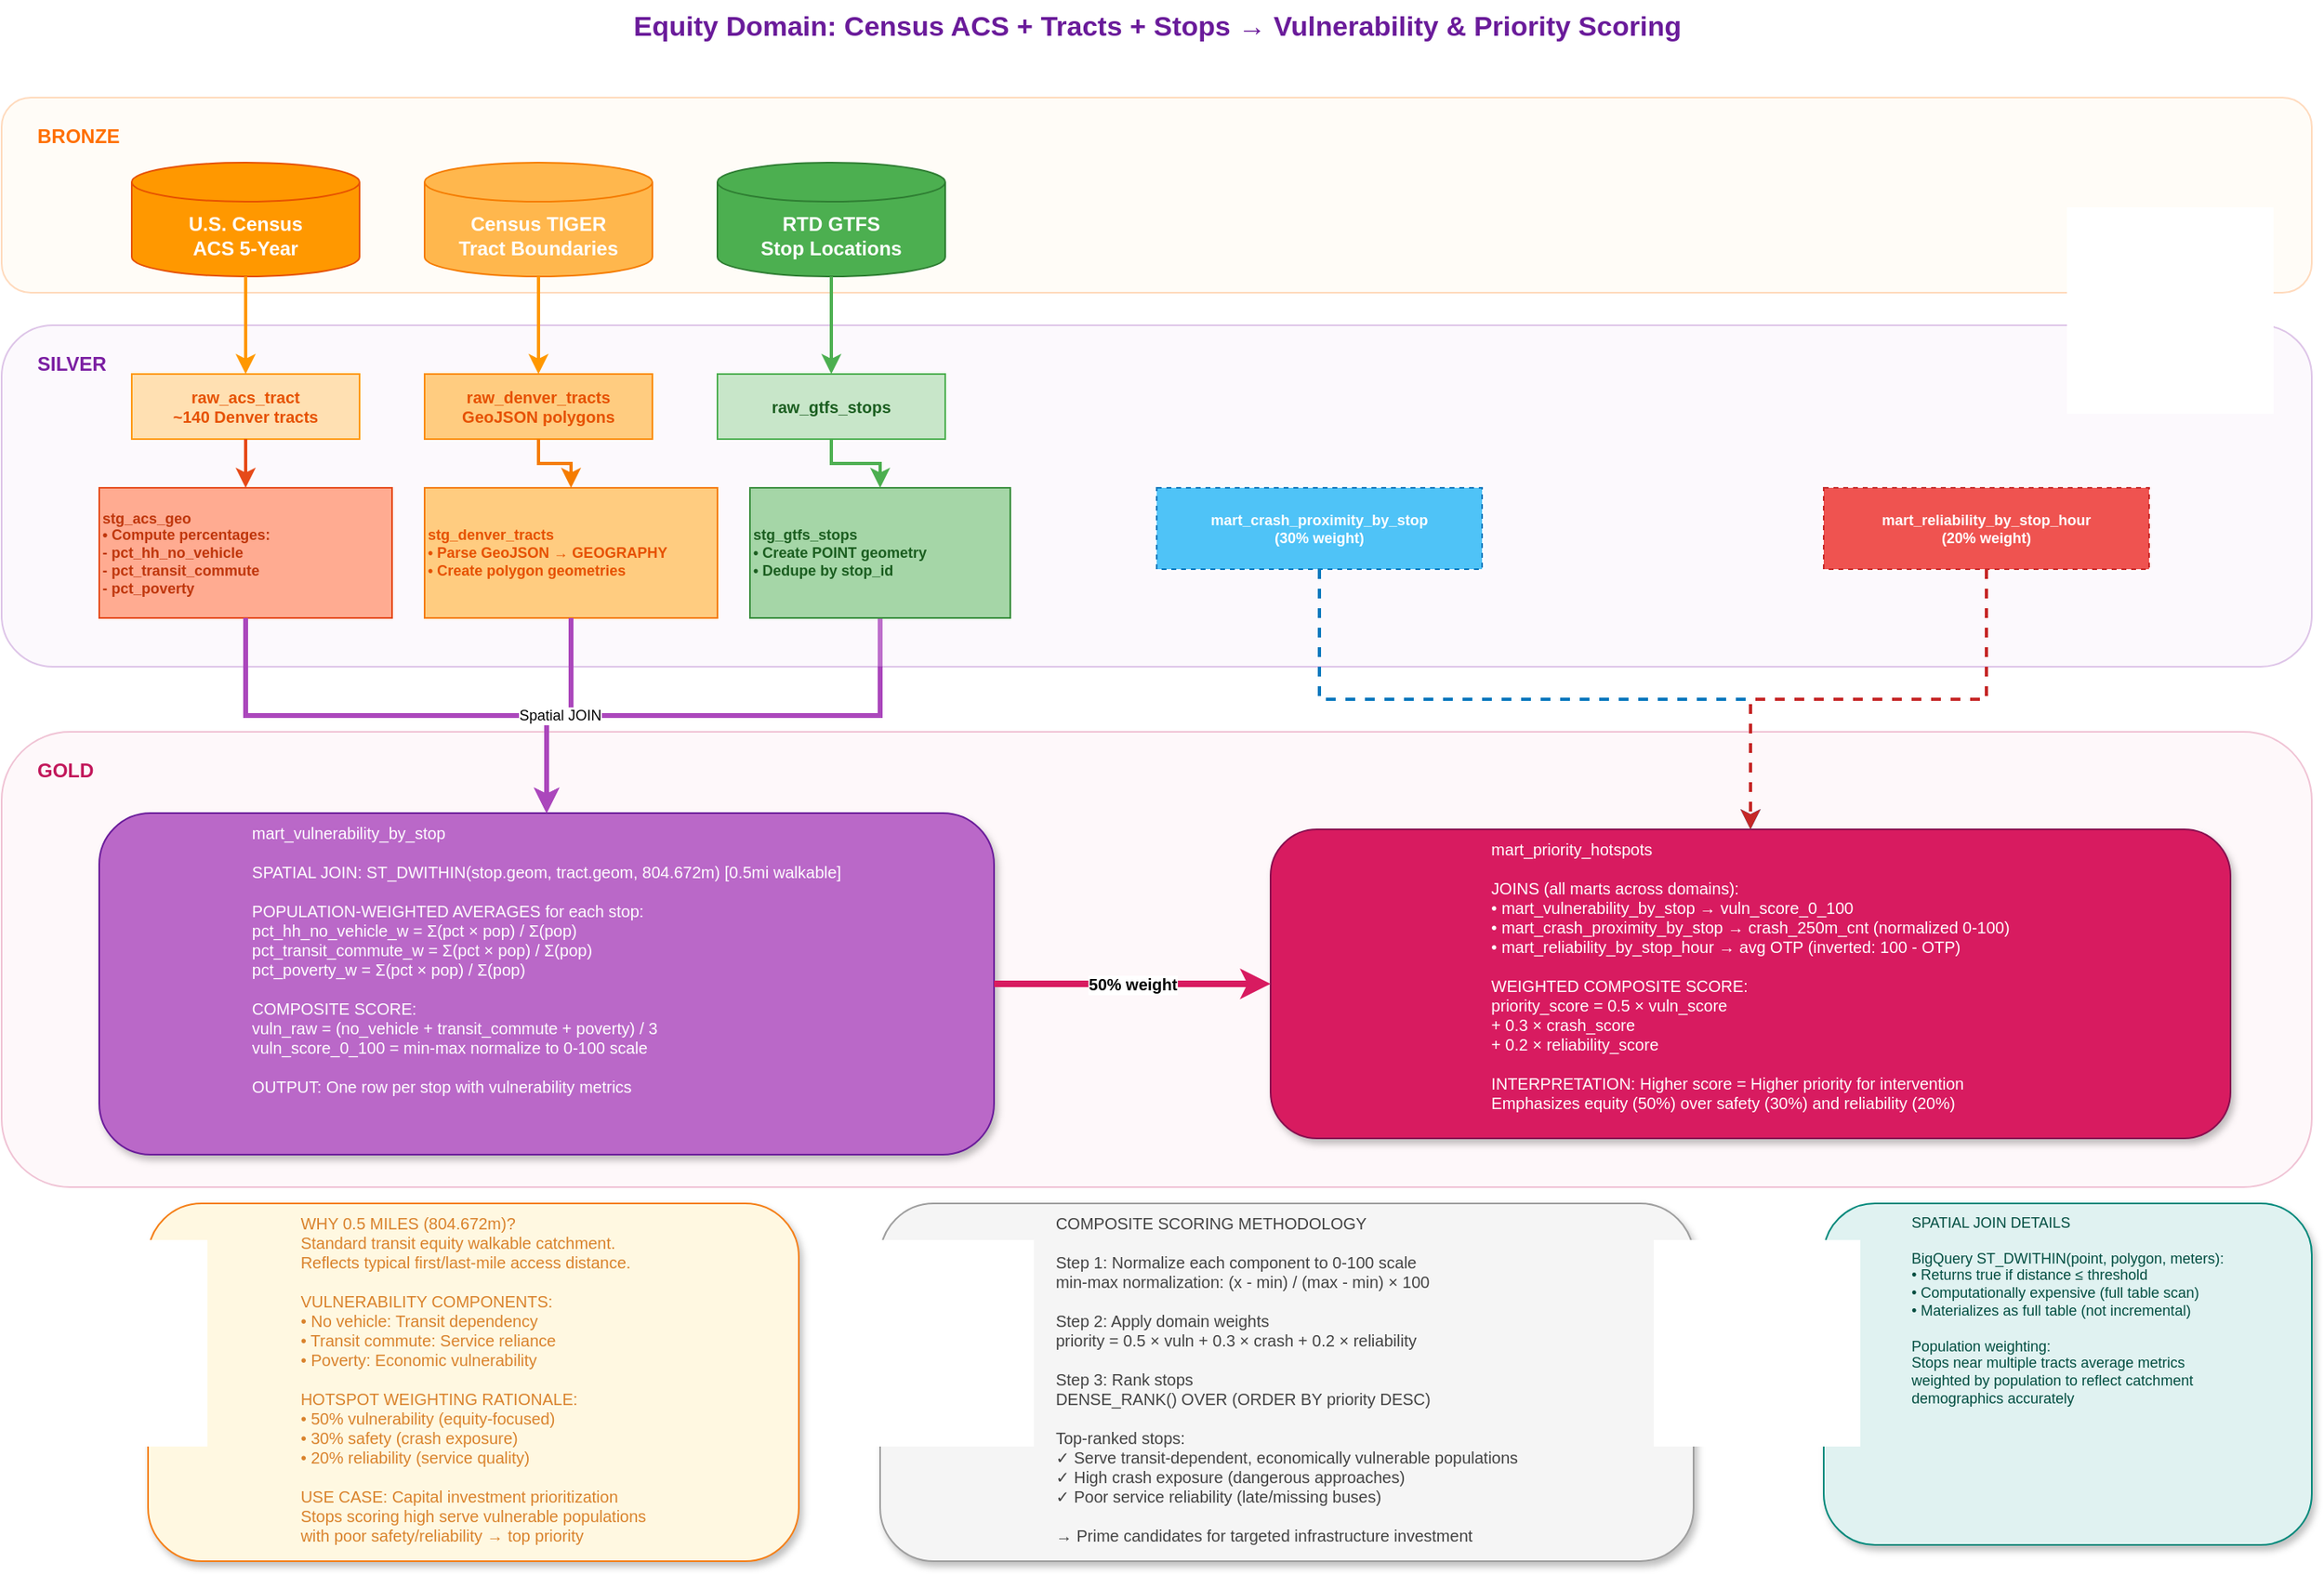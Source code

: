 <mxfile>
    <diagram id="equity-lineage" name="Equity Domain Lineage">
        <mxGraphModel dx="418" dy="695" grid="1" gridSize="10" guides="1" tooltips="1" connect="1" arrows="1" fold="1" page="1" pageScale="1" pageWidth="1500" pageHeight="1000" math="0" shadow="0">
            <root>
                <mxCell id="0"/>
                <mxCell id="1" parent="0"/>
                <mxCell id="e9" value="" style="edgeStyle=orthogonalEdgeStyle;rounded=0;html=1;strokeWidth=3;strokeColor=#ab47bc;" parent="1" source="stg-stops" target="mart-vuln" edge="1">
                    <mxGeometry relative="1" as="geometry"/>
                </mxCell>
                <mxCell id="title" value="Equity Domain: Census ACS + Tracts + Stops → Vulnerability &amp; Priority Scoring" style="text;html=1;strokeColor=none;fillColor=none;align=center;fontSize=17;fontStyle=1;fontColor=#6a1b9a;" parent="1" vertex="1">
                    <mxGeometry x="150" y="20" width="1200" height="40" as="geometry"/>
                </mxCell>
                <mxCell id="bg-bronze" value="" style="rounded=1;whiteSpace=wrap;html=1;fillColor=#fff3e0;strokeColor=#ff6f00;opacity=25;" parent="1" vertex="1">
                    <mxGeometry x="40" y="80" width="1420" height="120" as="geometry"/>
                </mxCell>
                <mxCell id="bg-silver" value="" style="rounded=1;whiteSpace=wrap;html=1;fillColor=#f3e5f5;strokeColor=#7b1fa2;opacity=25;" parent="1" vertex="1">
                    <mxGeometry x="40" y="220" width="1420" height="210" as="geometry"/>
                </mxCell>
                <mxCell id="bg-gold" value="" style="rounded=1;whiteSpace=wrap;html=1;fillColor=#fce4ec;strokeColor=#c2185b;opacity=25;" parent="1" vertex="1">
                    <mxGeometry x="40" y="470" width="1420" height="280" as="geometry"/>
                </mxCell>
                <mxCell id="label-bronze" value="BRONZE" style="text;html=1;strokeColor=none;fillColor=none;align=left;fontSize=12;fontStyle=1;fontColor=#ff6f00;" parent="1" vertex="1">
                    <mxGeometry x="60" y="90" width="80" height="20" as="geometry"/>
                </mxCell>
                <mxCell id="label-silver" value="SILVER" style="text;html=1;strokeColor=none;fillColor=none;align=left;fontSize=12;fontStyle=1;fontColor=#7b1fa2;" parent="1" vertex="1">
                    <mxGeometry x="60" y="230" width="80" height="20" as="geometry"/>
                </mxCell>
                <mxCell id="label-gold" value="GOLD" style="text;html=1;strokeColor=none;fillColor=none;align=left;fontSize=12;fontStyle=1;fontColor=#c2185b;" parent="1" vertex="1">
                    <mxGeometry x="60" y="480" width="80" height="20" as="geometry"/>
                </mxCell>
                <mxCell id="src-acs" value="U.S. Census&#xa;ACS 5-Year" style="shape=cylinder3;whiteSpace=wrap;html=1;boundedLbl=1;size=12;fillColor=#ff9800;strokeColor=#e65100;fontColor=#ffffff;fontStyle=1;" parent="1" vertex="1">
                    <mxGeometry x="120" y="120" width="140" height="70" as="geometry"/>
                </mxCell>
                <mxCell id="src-tracts" value="Census TIGER&#xa;Tract Boundaries" style="shape=cylinder3;whiteSpace=wrap;html=1;boundedLbl=1;size=12;fillColor=#ffb74d;strokeColor=#f57c00;fontColor=#ffffff;fontStyle=1;" parent="1" vertex="1">
                    <mxGeometry x="300" y="120" width="140" height="70" as="geometry"/>
                </mxCell>
                <mxCell id="src-stops" value="RTD GTFS&#xa;Stop Locations" style="shape=cylinder3;whiteSpace=wrap;html=1;boundedLbl=1;size=12;fillColor=#4caf50;strokeColor=#2e7d32;fontColor=#ffffff;fontStyle=1;" parent="1" vertex="1">
                    <mxGeometry x="480" y="120" width="140" height="70" as="geometry"/>
                </mxCell>
                <mxCell id="raw-acs" value="raw_acs_tract&#xa;~140 Denver tracts" style="rounded=0;whiteSpace=wrap;html=1;fillColor=#ffe0b2;strokeColor=#ff9800;fontColor=#e65100;fontStyle=1;fontSize=10;" parent="1" vertex="1">
                    <mxGeometry x="120" y="250" width="140" height="40" as="geometry"/>
                </mxCell>
                <mxCell id="raw-tracts" value="raw_denver_tracts&#xa;GeoJSON polygons" style="rounded=0;whiteSpace=wrap;html=1;fillColor=#ffcc80;strokeColor=#fb8c00;fontColor=#e65100;fontStyle=1;fontSize=10;" parent="1" vertex="1">
                    <mxGeometry x="300" y="250" width="140" height="40" as="geometry"/>
                </mxCell>
                <mxCell id="raw-stops" value="raw_gtfs_stops" style="rounded=0;whiteSpace=wrap;html=1;fillColor=#c8e6c9;strokeColor=#4caf50;fontColor=#1b5e20;fontStyle=1;fontSize=10;" parent="1" vertex="1">
                    <mxGeometry x="480" y="250" width="140" height="40" as="geometry"/>
                </mxCell>
                <mxCell id="stg-acs" value="stg_acs_geo&#xa;• Compute percentages:&#xa;  - pct_hh_no_vehicle&#xa;  - pct_transit_commute&#xa;  - pct_poverty" style="rounded=0;whiteSpace=wrap;html=1;fillColor=#ffab91;strokeColor=#e64a19;fontColor=#bf360c;fontStyle=1;fontSize=9;align=left;" parent="1" vertex="1">
                    <mxGeometry x="100" y="320" width="180" height="80" as="geometry"/>
                </mxCell>
                <mxCell id="stg-tracts" value="stg_denver_tracts&#xa;• Parse GeoJSON → GEOGRAPHY&#xa;• Create polygon geometries" style="rounded=0;whiteSpace=wrap;html=1;fillColor=#ffcc80;strokeColor=#f57c00;fontColor=#e65100;fontStyle=1;fontSize=9;align=left;" parent="1" vertex="1">
                    <mxGeometry x="300" y="320" width="180" height="80" as="geometry"/>
                </mxCell>
                <mxCell id="stg-stops" value="stg_gtfs_stops&#xa;• Create POINT geometry&#xa;• Dedupe by stop_id" style="rounded=0;whiteSpace=wrap;html=1;fillColor=#a5d6a7;strokeColor=#388e3c;fontColor=#1b5e20;fontStyle=1;fontSize=9;align=left;" parent="1" vertex="1">
                    <mxGeometry x="500" y="320" width="160" height="80" as="geometry"/>
                </mxCell>
                <mxCell id="mart-vuln" value="&lt;div style=&quot;text-align: justify;&quot;&gt;&lt;span style=&quot;background-color: transparent; font-weight: normal;&quot;&gt;&lt;font style=&quot;color: rgb(255, 255, 255);&quot;&gt;mart_vulnerability_by_stop&lt;/font&gt;&lt;/span&gt;&lt;/div&gt;&lt;div style=&quot;text-align: justify;&quot;&gt;&lt;font style=&quot;color: rgb(255, 255, 255); font-weight: normal;&quot;&gt;&lt;br&gt;&lt;/font&gt;&lt;/div&gt;&lt;div style=&quot;text-align: justify;&quot;&gt;&lt;span style=&quot;background-color: transparent; font-weight: normal;&quot;&gt;&lt;font style=&quot;color: rgb(255, 255, 255);&quot;&gt;SPATIAL JOIN: ST_DWITHIN(stop.geom, tract.geom, 804.672m)  [0.5mi walkable]&lt;/font&gt;&lt;/span&gt;&lt;/div&gt;&lt;div style=&quot;text-align: justify;&quot;&gt;&lt;font style=&quot;color: rgb(255, 255, 255); font-weight: normal;&quot;&gt;&lt;br&gt;&lt;/font&gt;&lt;/div&gt;&lt;div style=&quot;text-align: justify;&quot;&gt;&lt;span style=&quot;background-color: transparent; font-weight: normal;&quot;&gt;&lt;font style=&quot;color: rgb(255, 255, 255);&quot;&gt;POPULATION-WEIGHTED AVERAGES for each stop:&lt;/font&gt;&lt;/span&gt;&lt;/div&gt;&lt;div style=&quot;text-align: justify;&quot;&gt;&lt;span style=&quot;background-color: transparent; font-weight: normal;&quot;&gt;&lt;font style=&quot;color: rgb(255, 255, 255);&quot;&gt;pct_hh_no_vehicle_w = Σ(pct × pop) / Σ(pop)&lt;/font&gt;&lt;/span&gt;&lt;/div&gt;&lt;div style=&quot;text-align: justify;&quot;&gt;&lt;span style=&quot;background-color: transparent; font-weight: normal;&quot;&gt;&lt;font style=&quot;color: rgb(255, 255, 255);&quot;&gt;pct_transit_commute_w = Σ(pct × pop) / Σ(pop)&lt;/font&gt;&lt;/span&gt;&lt;/div&gt;&lt;div style=&quot;text-align: justify;&quot;&gt;&lt;span style=&quot;background-color: transparent; font-weight: normal;&quot;&gt;&lt;font style=&quot;color: rgb(255, 255, 255);&quot;&gt;pct_poverty_w = Σ(pct × pop) / Σ(pop)&lt;/font&gt;&lt;/span&gt;&lt;/div&gt;&lt;div style=&quot;text-align: justify;&quot;&gt;&lt;font style=&quot;color: rgb(255, 255, 255); font-weight: normal;&quot;&gt;&lt;br&gt;&lt;/font&gt;&lt;/div&gt;&lt;div style=&quot;text-align: justify;&quot;&gt;&lt;span style=&quot;background-color: transparent; font-weight: normal;&quot;&gt;&lt;font style=&quot;color: rgb(255, 255, 255);&quot;&gt;COMPOSITE SCORE:&lt;/font&gt;&lt;/span&gt;&lt;/div&gt;&lt;div style=&quot;text-align: justify;&quot;&gt;&lt;span style=&quot;background-color: transparent; font-weight: normal;&quot;&gt;&lt;font style=&quot;color: rgb(255, 255, 255);&quot;&gt;vuln_raw = (no_vehicle + transit_commute + poverty) / 3&lt;/font&gt;&lt;/span&gt;&lt;/div&gt;&lt;div style=&quot;text-align: justify;&quot;&gt;&lt;span style=&quot;background-color: transparent; font-weight: normal;&quot;&gt;&lt;font style=&quot;color: rgb(255, 255, 255);&quot;&gt;vuln_score_0_100 = min-max normalize to 0-100 scale&lt;/font&gt;&lt;/span&gt;&lt;/div&gt;&lt;div style=&quot;text-align: justify;&quot;&gt;&lt;font style=&quot;color: rgb(255, 255, 255); font-weight: normal;&quot;&gt;&lt;br&gt;&lt;/font&gt;&lt;/div&gt;&lt;div style=&quot;text-align: justify;&quot;&gt;&lt;span style=&quot;background-color: transparent; font-weight: normal;&quot;&gt;&lt;font style=&quot;color: rgb(255, 255, 255);&quot;&gt;OUTPUT: One row per stop with vulnerability metrics&lt;/font&gt;&lt;/span&gt;&lt;/div&gt;" style="rounded=1;whiteSpace=wrap;html=1;fillColor=#ba68c8;strokeColor=#6a1b9a;fontColor=#ffffff;fontStyle=1;fontSize=10;shadow=1;align=center;verticalAlign=top;" parent="1" vertex="1">
                    <mxGeometry x="100" y="520" width="550" height="210" as="geometry"/>
                </mxCell>
                <mxCell id="mart-hotspot" value="&lt;div style=&quot;text-align: justify;&quot;&gt;&lt;span style=&quot;background-color: transparent; font-weight: normal;&quot;&gt;&lt;font style=&quot;color: rgb(255, 255, 255);&quot;&gt;mart_priority_hotspots&lt;/font&gt;&lt;/span&gt;&lt;/div&gt;&lt;div style=&quot;text-align: justify;&quot;&gt;&lt;font style=&quot;color: rgb(255, 255, 255); font-weight: normal;&quot;&gt;&lt;br&gt;&lt;/font&gt;&lt;/div&gt;&lt;div style=&quot;text-align: justify;&quot;&gt;&lt;span style=&quot;background-color: transparent; font-weight: normal;&quot;&gt;&lt;font style=&quot;color: rgb(255, 255, 255);&quot;&gt;JOINS (all marts across domains):&lt;/font&gt;&lt;/span&gt;&lt;/div&gt;&lt;div style=&quot;text-align: justify;&quot;&gt;&lt;span style=&quot;background-color: transparent; font-weight: normal;&quot;&gt;&lt;font style=&quot;color: rgb(255, 255, 255);&quot;&gt;• mart_vulnerability_by_stop → vuln_score_0_100&lt;/font&gt;&lt;/span&gt;&lt;/div&gt;&lt;div style=&quot;text-align: justify;&quot;&gt;&lt;span style=&quot;background-color: transparent; font-weight: normal;&quot;&gt;&lt;font style=&quot;color: rgb(255, 255, 255);&quot;&gt;• mart_crash_proximity_by_stop → crash_250m_cnt (normalized 0-100)&lt;/font&gt;&lt;/span&gt;&lt;/div&gt;&lt;div style=&quot;text-align: justify;&quot;&gt;&lt;span style=&quot;background-color: transparent; font-weight: normal;&quot;&gt;&lt;font style=&quot;color: rgb(255, 255, 255);&quot;&gt;• mart_reliability_by_stop_hour → avg OTP (inverted: 100 - OTP)&lt;/font&gt;&lt;/span&gt;&lt;/div&gt;&lt;div style=&quot;text-align: justify;&quot;&gt;&lt;font style=&quot;color: rgb(255, 255, 255); font-weight: normal;&quot;&gt;&lt;br&gt;&lt;/font&gt;&lt;/div&gt;&lt;div style=&quot;text-align: justify;&quot;&gt;&lt;span style=&quot;background-color: transparent; font-weight: normal;&quot;&gt;&lt;font style=&quot;color: rgb(255, 255, 255);&quot;&gt;WEIGHTED COMPOSITE SCORE:&lt;/font&gt;&lt;/span&gt;&lt;/div&gt;&lt;div style=&quot;text-align: justify;&quot;&gt;&lt;span style=&quot;background-color: transparent; font-weight: normal;&quot;&gt;&lt;font style=&quot;color: rgb(255, 255, 255);&quot;&gt;priority_score = 0.5 × vuln_score&lt;/font&gt;&lt;/span&gt;&lt;/div&gt;&lt;div style=&quot;text-align: justify;&quot;&gt;&lt;span style=&quot;background-color: transparent; font-weight: normal;&quot;&gt;&lt;font style=&quot;color: rgb(255, 255, 255);&quot;&gt;+ 0.3 × crash_score&lt;/font&gt;&lt;/span&gt;&lt;/div&gt;&lt;div style=&quot;text-align: justify;&quot;&gt;&lt;span style=&quot;background-color: transparent; font-weight: normal;&quot;&gt;&lt;font style=&quot;color: rgb(255, 255, 255);&quot;&gt;+ 0.2 × reliability_score&lt;/font&gt;&lt;/span&gt;&lt;/div&gt;&lt;div style=&quot;text-align: justify;&quot;&gt;&lt;font style=&quot;color: rgb(255, 255, 255); font-weight: normal;&quot;&gt;&lt;br&gt;&lt;/font&gt;&lt;/div&gt;&lt;div style=&quot;text-align: justify;&quot;&gt;&lt;span style=&quot;background-color: transparent; font-weight: normal;&quot;&gt;&lt;font style=&quot;color: rgb(255, 255, 255);&quot;&gt;INTERPRETATION: Higher score = Higher priority for intervention&lt;/font&gt;&lt;/span&gt;&lt;/div&gt;&lt;div style=&quot;text-align: justify;&quot;&gt;&lt;span style=&quot;background-color: transparent; font-weight: normal;&quot;&gt;&lt;font style=&quot;color: rgb(255, 255, 255);&quot;&gt;Emphasizes equity (50%) over safety (30%) and reliability (20%)&lt;/font&gt;&lt;/span&gt;&lt;/div&gt;" style="rounded=1;whiteSpace=wrap;html=1;fillColor=#d81b60;strokeColor=#880e4f;fontColor=#ffffff;fontStyle=1;fontSize=10;shadow=1;align=center;verticalAlign=top;" parent="1" vertex="1">
                    <mxGeometry x="820" y="530" width="590" height="190" as="geometry"/>
                </mxCell>
                <mxCell id="e1" value="" style="edgeStyle=orthogonalEdgeStyle;rounded=0;html=1;strokeWidth=2;strokeColor=#ff9800;" parent="1" source="src-acs" target="raw-acs" edge="1">
                    <mxGeometry relative="1" as="geometry"/>
                </mxCell>
                <mxCell id="e2" value="" style="edgeStyle=orthogonalEdgeStyle;rounded=0;html=1;strokeWidth=2;strokeColor=#ff9800;" parent="1" source="src-tracts" target="raw-tracts" edge="1">
                    <mxGeometry relative="1" as="geometry"/>
                </mxCell>
                <mxCell id="e3" value="" style="edgeStyle=orthogonalEdgeStyle;rounded=0;html=1;strokeWidth=2;strokeColor=#4caf50;" parent="1" source="src-stops" target="raw-stops" edge="1">
                    <mxGeometry relative="1" as="geometry"/>
                </mxCell>
                <mxCell id="e4" value="" style="edgeStyle=orthogonalEdgeStyle;rounded=0;html=1;strokeWidth=2;strokeColor=#e64a19;" parent="1" source="raw-acs" target="stg-acs" edge="1">
                    <mxGeometry relative="1" as="geometry"/>
                </mxCell>
                <mxCell id="e5" value="" style="edgeStyle=orthogonalEdgeStyle;rounded=0;html=1;strokeWidth=2;strokeColor=#f57c00;" parent="1" source="raw-tracts" target="stg-tracts" edge="1">
                    <mxGeometry relative="1" as="geometry"/>
                </mxCell>
                <mxCell id="e6" value="" style="edgeStyle=orthogonalEdgeStyle;rounded=0;html=1;strokeWidth=2;strokeColor=#4caf50;" parent="1" source="raw-stops" target="stg-stops" edge="1">
                    <mxGeometry relative="1" as="geometry"/>
                </mxCell>
                <mxCell id="e7" value="" style="edgeStyle=orthogonalEdgeStyle;rounded=0;html=1;strokeWidth=3;strokeColor=#ab47bc;" parent="1" source="stg-acs" target="mart-vuln" edge="1">
                    <mxGeometry relative="1" as="geometry"/>
                </mxCell>
                <mxCell id="e8" value="Spatial JOIN" style="edgeStyle=orthogonalEdgeStyle;rounded=0;html=1;strokeWidth=3;strokeColor=#ab47bc;fontSize=9;" parent="1" source="stg-tracts" target="mart-vuln" edge="1">
                    <mxGeometry relative="1" as="geometry">
                        <mxPoint as="offset"/>
                    </mxGeometry>
                </mxCell>
                <mxCell id="e10" value="50% weight" style="edgeStyle=orthogonalEdgeStyle;rounded=0;html=1;strokeWidth=4;strokeColor=#d81b60;fontSize=10;fontStyle=1;" parent="1" source="mart-vuln" target="mart-hotspot" edge="1">
                    <mxGeometry relative="1" as="geometry"/>
                </mxCell>
                <mxCell id="cross1" value="mart_crash_proximity_by_stop&#xa;(30% weight)" style="rounded=0;whiteSpace=wrap;html=1;fillColor=#4fc3f7;strokeColor=#0277bd;fontColor=#ffffff;fontSize=9;fontStyle=1;dashed=1;" parent="1" vertex="1">
                    <mxGeometry x="750" y="320" width="200" height="50" as="geometry"/>
                </mxCell>
                <mxCell id="cross2" value="mart_reliability_by_stop_hour&#xa;(20% weight)" style="rounded=0;whiteSpace=wrap;html=1;fillColor=#ef5350;strokeColor=#c62828;fontColor=#ffffff;fontSize=9;fontStyle=1;dashed=1;" parent="1" vertex="1">
                    <mxGeometry x="1160" y="320" width="200" height="50" as="geometry"/>
                </mxCell>
                <mxCell id="e11" value="" style="edgeStyle=orthogonalEdgeStyle;rounded=0;html=1;strokeWidth=2;strokeColor=#0277bd;dashed=1;" parent="1" source="cross1" target="mart-hotspot" edge="1">
                    <mxGeometry relative="1" as="geometry"/>
                </mxCell>
                <mxCell id="e12" value="" style="edgeStyle=orthogonalEdgeStyle;rounded=0;html=1;strokeWidth=2;strokeColor=#c62828;dashed=1;" parent="1" source="cross2" target="mart-hotspot" edge="1">
                    <mxGeometry relative="1" as="geometry"/>
                </mxCell>
                <mxCell id="insights" value="&lt;div style=&quot;text-align: justify;&quot;&gt;&lt;span style=&quot;background-color: transparent; font-weight: normal;&quot;&gt;&lt;font style=&quot;color: rgb(217, 130, 44);&quot;&gt;WHY 0.5 MILES (804.672m)?&lt;/font&gt;&lt;/span&gt;&lt;/div&gt;&lt;div style=&quot;text-align: justify;&quot;&gt;&lt;span style=&quot;background-color: transparent; font-weight: normal;&quot;&gt;&lt;font style=&quot;color: rgb(217, 130, 44);&quot;&gt;Standard transit equity walkable catchment.&lt;/font&gt;&lt;/span&gt;&lt;/div&gt;&lt;div style=&quot;text-align: justify;&quot;&gt;&lt;span style=&quot;background-color: transparent; font-weight: normal;&quot;&gt;&lt;font style=&quot;color: rgb(217, 130, 44);&quot;&gt;Reflects typical first/last-mile access distance.&lt;/font&gt;&lt;/span&gt;&lt;/div&gt;&lt;div style=&quot;text-align: justify;&quot;&gt;&lt;font style=&quot;color: rgb(217, 130, 44); font-weight: normal;&quot;&gt;&lt;br&gt;&lt;/font&gt;&lt;/div&gt;&lt;div style=&quot;text-align: justify;&quot;&gt;&lt;span style=&quot;background-color: transparent; font-weight: normal;&quot;&gt;&lt;font style=&quot;color: rgb(217, 130, 44);&quot;&gt;VULNERABILITY COMPONENTS:&lt;/font&gt;&lt;/span&gt;&lt;/div&gt;&lt;div style=&quot;text-align: justify;&quot;&gt;&lt;span style=&quot;background-color: transparent; font-weight: normal;&quot;&gt;&lt;font style=&quot;color: rgb(217, 130, 44);&quot;&gt;• No vehicle: Transit dependency&lt;/font&gt;&lt;/span&gt;&lt;/div&gt;&lt;div style=&quot;text-align: justify;&quot;&gt;&lt;span style=&quot;background-color: transparent; font-weight: normal;&quot;&gt;&lt;font style=&quot;color: rgb(217, 130, 44);&quot;&gt;• Transit commute: Service reliance&lt;/font&gt;&lt;/span&gt;&lt;/div&gt;&lt;div style=&quot;text-align: justify;&quot;&gt;&lt;span style=&quot;background-color: transparent; font-weight: normal;&quot;&gt;&lt;font style=&quot;color: rgb(217, 130, 44);&quot;&gt;• Poverty: Economic vulnerability&lt;/font&gt;&lt;/span&gt;&lt;/div&gt;&lt;div style=&quot;text-align: justify;&quot;&gt;&lt;font style=&quot;color: rgb(217, 130, 44); font-weight: normal;&quot;&gt;&lt;br&gt;&lt;/font&gt;&lt;/div&gt;&lt;div style=&quot;text-align: justify;&quot;&gt;&lt;span style=&quot;background-color: transparent; font-weight: normal;&quot;&gt;&lt;font style=&quot;color: rgb(217, 130, 44);&quot;&gt;HOTSPOT WEIGHTING RATIONALE:&lt;/font&gt;&lt;/span&gt;&lt;/div&gt;&lt;div style=&quot;text-align: justify;&quot;&gt;&lt;span style=&quot;background-color: transparent; font-weight: normal;&quot;&gt;&lt;font style=&quot;color: rgb(217, 130, 44);&quot;&gt;• 50% vulnerability (equity-focused)&lt;/font&gt;&lt;/span&gt;&lt;/div&gt;&lt;div style=&quot;text-align: justify;&quot;&gt;&lt;span style=&quot;background-color: transparent; font-weight: normal;&quot;&gt;&lt;font style=&quot;color: rgb(217, 130, 44);&quot;&gt;• 30% safety (crash exposure)&lt;/font&gt;&lt;/span&gt;&lt;/div&gt;&lt;div style=&quot;text-align: justify;&quot;&gt;&lt;span style=&quot;background-color: transparent; font-weight: normal;&quot;&gt;&lt;font style=&quot;color: rgb(217, 130, 44);&quot;&gt;• 20% reliability (service quality)&lt;/font&gt;&lt;/span&gt;&lt;/div&gt;&lt;div style=&quot;text-align: justify;&quot;&gt;&lt;font style=&quot;color: rgb(217, 130, 44); font-weight: normal;&quot;&gt;&lt;br&gt;&lt;/font&gt;&lt;/div&gt;&lt;div style=&quot;text-align: justify;&quot;&gt;&lt;span style=&quot;background-color: transparent; font-weight: normal;&quot;&gt;&lt;font style=&quot;color: rgb(217, 130, 44);&quot;&gt;USE CASE: Capital investment prioritization&lt;/font&gt;&lt;/span&gt;&lt;/div&gt;&lt;div style=&quot;text-align: justify;&quot;&gt;&lt;span style=&quot;background-color: transparent; font-weight: normal;&quot;&gt;&lt;font style=&quot;color: rgb(217, 130, 44);&quot;&gt;Stops scoring high serve vulnerable populations&lt;/font&gt;&lt;/span&gt;&lt;/div&gt;&lt;div style=&quot;text-align: justify;&quot;&gt;&lt;span style=&quot;background-color: transparent; font-weight: normal;&quot;&gt;&lt;font style=&quot;color: rgb(217, 130, 44);&quot;&gt;with poor safety/reliability → top priority&lt;/font&gt;&lt;/span&gt;&lt;/div&gt;" style="rounded=1;whiteSpace=wrap;html=1;fillColor=#fff8e1;strokeColor=#f57f17;align=center;verticalAlign=top;fontStyle=1;fontSize=10;shadow=1;fontColor=#e65100;" parent="1" vertex="1">
                    <mxGeometry x="130" y="760" width="400" height="220" as="geometry"/>
                </mxCell>
                <mxCell id="scoring" value="&lt;div style=&quot;text-align: justify;&quot;&gt;&lt;span style=&quot;background-color: transparent; font-weight: normal;&quot;&gt;COMPOSITE SCORING METHODOLOGY&lt;/span&gt;&lt;/div&gt;&lt;div style=&quot;text-align: justify;&quot;&gt;&lt;span style=&quot;font-weight: normal;&quot;&gt;&lt;br&gt;&lt;/span&gt;&lt;/div&gt;&lt;div style=&quot;text-align: justify;&quot;&gt;&lt;span style=&quot;background-color: transparent; font-weight: normal;&quot;&gt;Step 1: Normalize each component to 0-100 scale&lt;/span&gt;&lt;/div&gt;&lt;div style=&quot;text-align: justify;&quot;&gt;&lt;span style=&quot;background-color: transparent; font-weight: normal;&quot;&gt;min-max normalization: (x - min) / (max - min) × 100&lt;/span&gt;&lt;/div&gt;&lt;div style=&quot;text-align: justify;&quot;&gt;&lt;span style=&quot;font-weight: normal;&quot;&gt;&lt;br&gt;&lt;/span&gt;&lt;/div&gt;&lt;div style=&quot;text-align: justify;&quot;&gt;&lt;span style=&quot;background-color: transparent; font-weight: normal;&quot;&gt;Step 2: Apply domain weights&lt;/span&gt;&lt;/div&gt;&lt;div style=&quot;text-align: justify;&quot;&gt;&lt;span style=&quot;background-color: transparent; font-weight: normal;&quot;&gt;priority = 0.5 × vuln + 0.3 × crash + 0.2 × reliability&lt;/span&gt;&lt;/div&gt;&lt;div style=&quot;text-align: justify;&quot;&gt;&lt;span style=&quot;font-weight: normal;&quot;&gt;&lt;br&gt;&lt;/span&gt;&lt;/div&gt;&lt;div style=&quot;text-align: justify;&quot;&gt;&lt;span style=&quot;background-color: transparent; font-weight: normal;&quot;&gt;Step 3: Rank stops&lt;/span&gt;&lt;/div&gt;&lt;div style=&quot;text-align: justify;&quot;&gt;&lt;span style=&quot;background-color: transparent; font-weight: normal;&quot;&gt;DENSE_RANK() OVER (ORDER BY priority DESC)&lt;/span&gt;&lt;/div&gt;&lt;div style=&quot;text-align: justify;&quot;&gt;&lt;span style=&quot;font-weight: normal;&quot;&gt;&lt;br&gt;&lt;/span&gt;&lt;/div&gt;&lt;div style=&quot;text-align: justify;&quot;&gt;&lt;span style=&quot;background-color: transparent; font-weight: normal;&quot;&gt;Top-ranked stops:&lt;/span&gt;&lt;/div&gt;&lt;div style=&quot;text-align: justify;&quot;&gt;&lt;span style=&quot;background-color: transparent; font-weight: normal;&quot;&gt;✓ Serve transit-dependent, economically vulnerable populations&lt;/span&gt;&lt;/div&gt;&lt;div style=&quot;text-align: justify;&quot;&gt;&lt;span style=&quot;background-color: transparent; font-weight: normal;&quot;&gt;✓ High crash exposure (dangerous approaches)&lt;/span&gt;&lt;/div&gt;&lt;div style=&quot;text-align: justify;&quot;&gt;&lt;span style=&quot;background-color: transparent; font-weight: normal;&quot;&gt;✓ Poor service reliability (late/missing buses)&lt;/span&gt;&lt;/div&gt;&lt;div style=&quot;text-align: justify;&quot;&gt;&lt;span style=&quot;font-weight: normal;&quot;&gt;&lt;br&gt;&lt;/span&gt;&lt;/div&gt;&lt;div style=&quot;text-align: justify;&quot;&gt;&lt;span style=&quot;background-color: transparent; font-weight: normal;&quot;&gt;→ Prime candidates for targeted infrastructure investment&lt;/span&gt;&lt;/div&gt;" style="rounded=1;whiteSpace=wrap;html=1;fillColor=#f5f5f5;strokeColor=#9e9e9e;align=center;verticalAlign=top;fontStyle=1;fontSize=10;shadow=1;fontColor=#424242;" parent="1" vertex="1">
                    <mxGeometry x="580" y="760" width="500" height="220" as="geometry"/>
                </mxCell>
                <mxCell id="spatial" value="&lt;div style=&quot;text-align: justify;&quot;&gt;&lt;span style=&quot;background-color: transparent; font-weight: normal;&quot;&gt;SPATIAL JOIN DETAILS&lt;/span&gt;&lt;/div&gt;&lt;div style=&quot;text-align: justify;&quot;&gt;&lt;span style=&quot;font-weight: normal;&quot;&gt;&lt;br&gt;&lt;/span&gt;&lt;/div&gt;&lt;div style=&quot;text-align: justify;&quot;&gt;&lt;span style=&quot;background-color: transparent; font-weight: normal;&quot;&gt;BigQuery ST_DWITHIN(point, polygon, meters):&lt;/span&gt;&lt;/div&gt;&lt;div style=&quot;text-align: justify;&quot;&gt;&lt;span style=&quot;background-color: transparent; font-weight: normal;&quot;&gt;• Returns true if distance ≤ threshold&lt;/span&gt;&lt;/div&gt;&lt;div style=&quot;text-align: justify;&quot;&gt;&lt;span style=&quot;background-color: transparent; font-weight: normal;&quot;&gt;• Computationally expensive (full table scan)&lt;/span&gt;&lt;/div&gt;&lt;div style=&quot;text-align: justify;&quot;&gt;&lt;span style=&quot;background-color: transparent; font-weight: normal;&quot;&gt;• Materializes as full table (not incremental)&lt;/span&gt;&lt;/div&gt;&lt;div style=&quot;text-align: justify;&quot;&gt;&lt;span style=&quot;font-weight: normal;&quot;&gt;&lt;br&gt;&lt;/span&gt;&lt;/div&gt;&lt;div style=&quot;text-align: justify;&quot;&gt;&lt;span style=&quot;background-color: transparent; font-weight: normal;&quot;&gt;Population weighting:&lt;/span&gt;&lt;/div&gt;&lt;div style=&quot;text-align: justify;&quot;&gt;&lt;span style=&quot;background-color: transparent; font-weight: normal;&quot;&gt;Stops near multiple tracts average metrics&lt;/span&gt;&lt;/div&gt;&lt;div style=&quot;text-align: justify;&quot;&gt;&lt;span style=&quot;background-color: transparent; font-weight: normal;&quot;&gt;weighted by population to reflect catchment&lt;/span&gt;&lt;/div&gt;&lt;div style=&quot;text-align: justify;&quot;&gt;&lt;span style=&quot;background-color: transparent; font-weight: normal;&quot;&gt;demographics accurately&lt;/span&gt;&lt;/div&gt;" style="rounded=1;whiteSpace=wrap;html=1;fillColor=#e0f2f1;strokeColor=#00897b;align=center;verticalAlign=top;fontStyle=1;fontSize=9;shadow=1;fontColor=#004d40;" parent="1" vertex="1">
                    <mxGeometry x="1160" y="760" width="300" height="210" as="geometry"/>
                </mxCell>
            </root>
        </mxGraphModel>
    </diagram>
</mxfile>